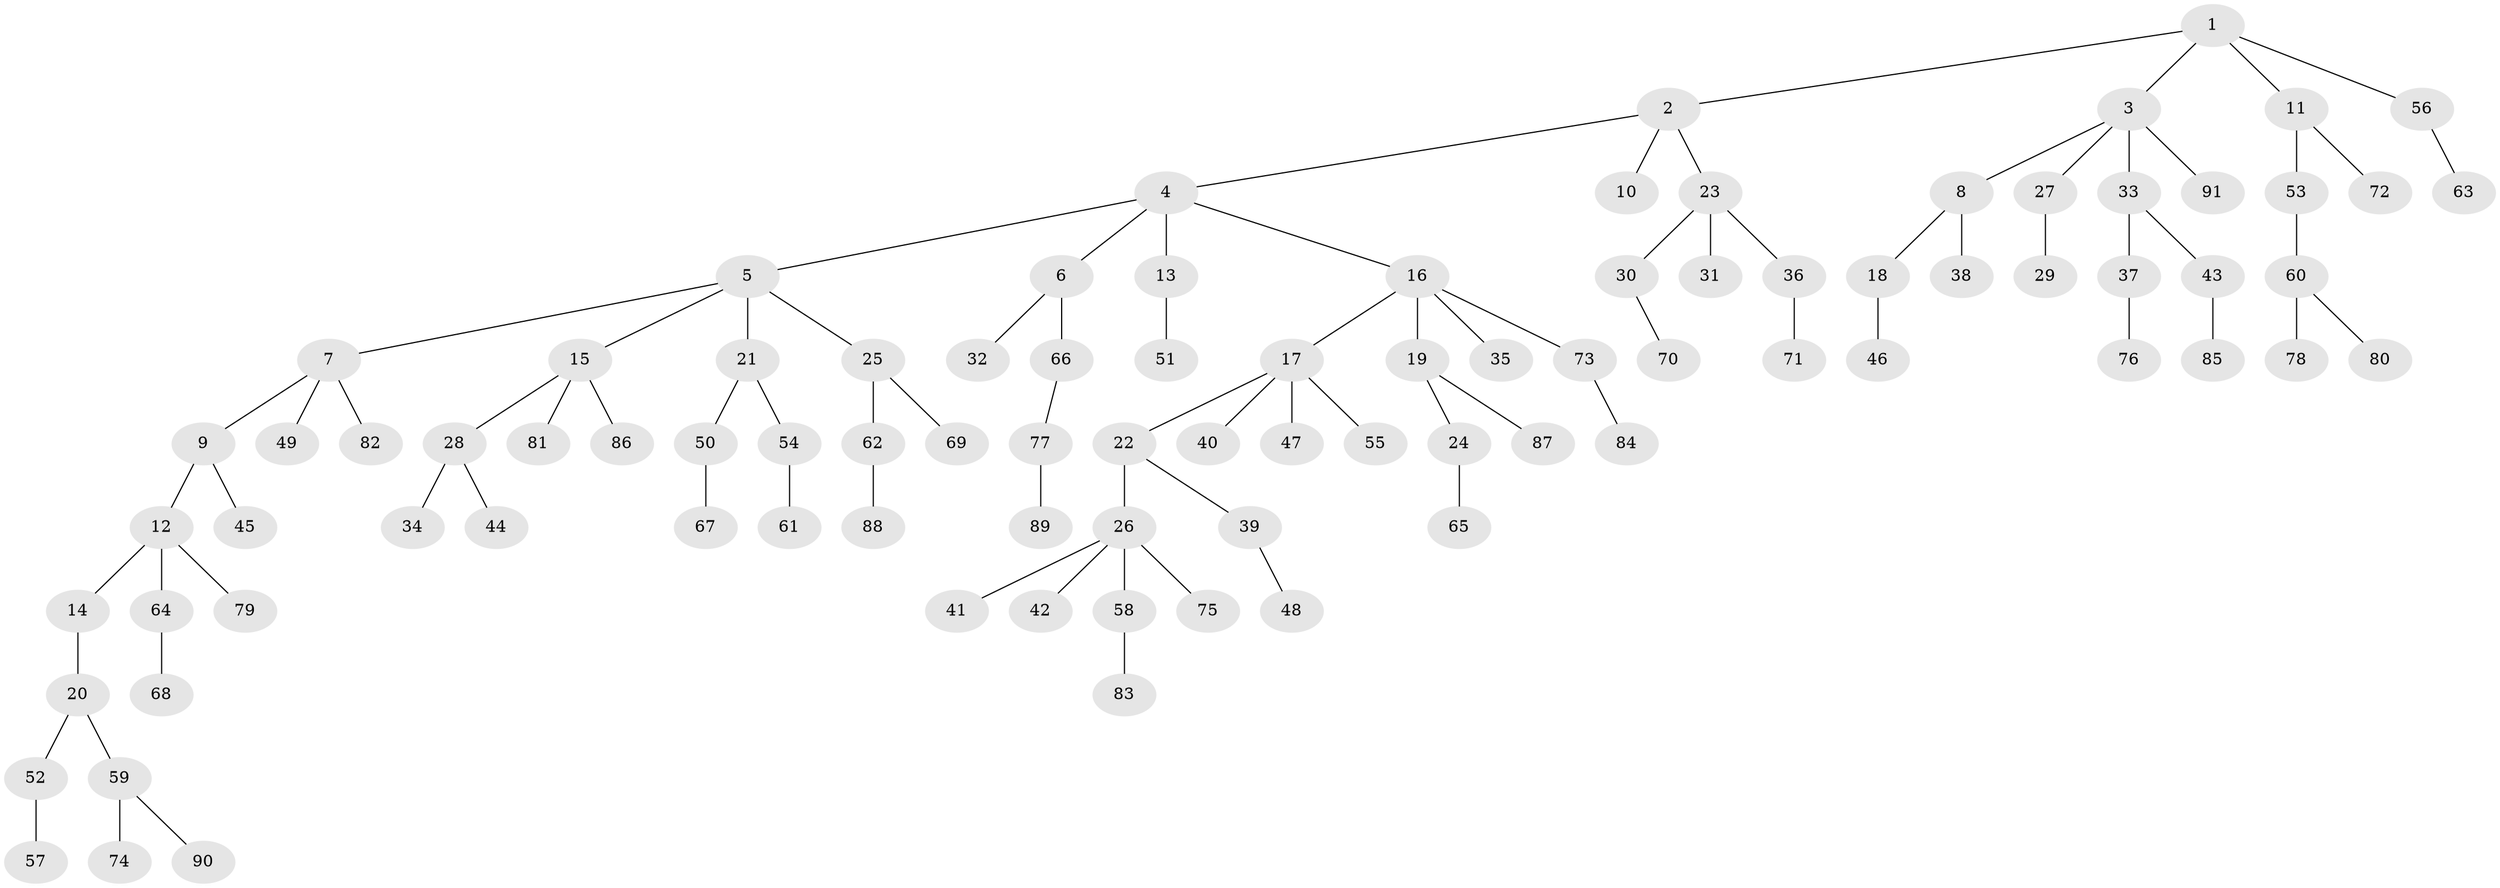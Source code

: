 // Generated by graph-tools (version 1.1) at 2025/53/03/09/25 04:53:06]
// undirected, 91 vertices, 90 edges
graph export_dot {
graph [start="1"]
  node [color=gray90,style=filled];
  1;
  2;
  3;
  4;
  5;
  6;
  7;
  8;
  9;
  10;
  11;
  12;
  13;
  14;
  15;
  16;
  17;
  18;
  19;
  20;
  21;
  22;
  23;
  24;
  25;
  26;
  27;
  28;
  29;
  30;
  31;
  32;
  33;
  34;
  35;
  36;
  37;
  38;
  39;
  40;
  41;
  42;
  43;
  44;
  45;
  46;
  47;
  48;
  49;
  50;
  51;
  52;
  53;
  54;
  55;
  56;
  57;
  58;
  59;
  60;
  61;
  62;
  63;
  64;
  65;
  66;
  67;
  68;
  69;
  70;
  71;
  72;
  73;
  74;
  75;
  76;
  77;
  78;
  79;
  80;
  81;
  82;
  83;
  84;
  85;
  86;
  87;
  88;
  89;
  90;
  91;
  1 -- 2;
  1 -- 3;
  1 -- 11;
  1 -- 56;
  2 -- 4;
  2 -- 10;
  2 -- 23;
  3 -- 8;
  3 -- 27;
  3 -- 33;
  3 -- 91;
  4 -- 5;
  4 -- 6;
  4 -- 13;
  4 -- 16;
  5 -- 7;
  5 -- 15;
  5 -- 21;
  5 -- 25;
  6 -- 32;
  6 -- 66;
  7 -- 9;
  7 -- 49;
  7 -- 82;
  8 -- 18;
  8 -- 38;
  9 -- 12;
  9 -- 45;
  11 -- 53;
  11 -- 72;
  12 -- 14;
  12 -- 64;
  12 -- 79;
  13 -- 51;
  14 -- 20;
  15 -- 28;
  15 -- 81;
  15 -- 86;
  16 -- 17;
  16 -- 19;
  16 -- 35;
  16 -- 73;
  17 -- 22;
  17 -- 40;
  17 -- 47;
  17 -- 55;
  18 -- 46;
  19 -- 24;
  19 -- 87;
  20 -- 52;
  20 -- 59;
  21 -- 50;
  21 -- 54;
  22 -- 26;
  22 -- 39;
  23 -- 30;
  23 -- 31;
  23 -- 36;
  24 -- 65;
  25 -- 62;
  25 -- 69;
  26 -- 41;
  26 -- 42;
  26 -- 58;
  26 -- 75;
  27 -- 29;
  28 -- 34;
  28 -- 44;
  30 -- 70;
  33 -- 37;
  33 -- 43;
  36 -- 71;
  37 -- 76;
  39 -- 48;
  43 -- 85;
  50 -- 67;
  52 -- 57;
  53 -- 60;
  54 -- 61;
  56 -- 63;
  58 -- 83;
  59 -- 74;
  59 -- 90;
  60 -- 78;
  60 -- 80;
  62 -- 88;
  64 -- 68;
  66 -- 77;
  73 -- 84;
  77 -- 89;
}
